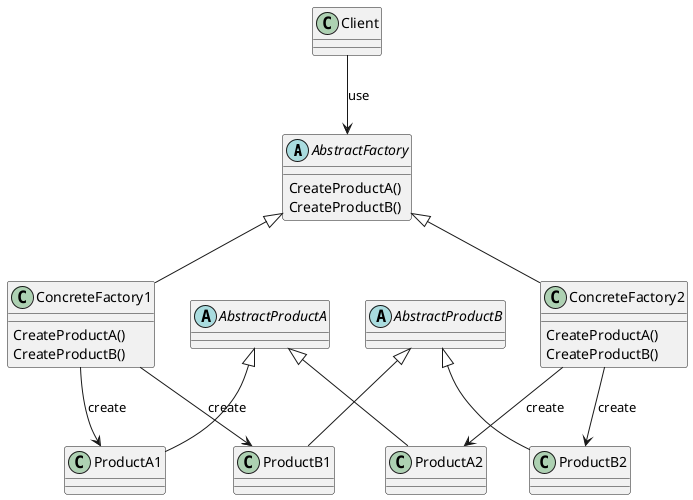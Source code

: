 @startuml
abstract class AbstractFactory {
    CreateProductA()
    CreateProductB()
}
AbstractFactory <|-- ConcreteFactory1
AbstractFactory <|-- ConcreteFactory2
class ConcreteFactory1 {
    CreateProductA()
    CreateProductB()
}
class ConcreteFactory2 {
    CreateProductA()
    CreateProductB()
}

abstract class AbstractProductA {
}
AbstractProductA <|-- ProductA1
AbstractProductA <|-- ProductA2

abstract class AbstractProductB {
}
AbstractProductB <|-- ProductB1
AbstractProductB <|-- ProductB2

ConcreteFactory1 --> ProductA1 : create
ConcreteFactory1 --> ProductB1 : create
ConcreteFactory2 --> ProductA2 : create
ConcreteFactory2 --> ProductB2 : create

Client --> AbstractFactory : use
@enduml
